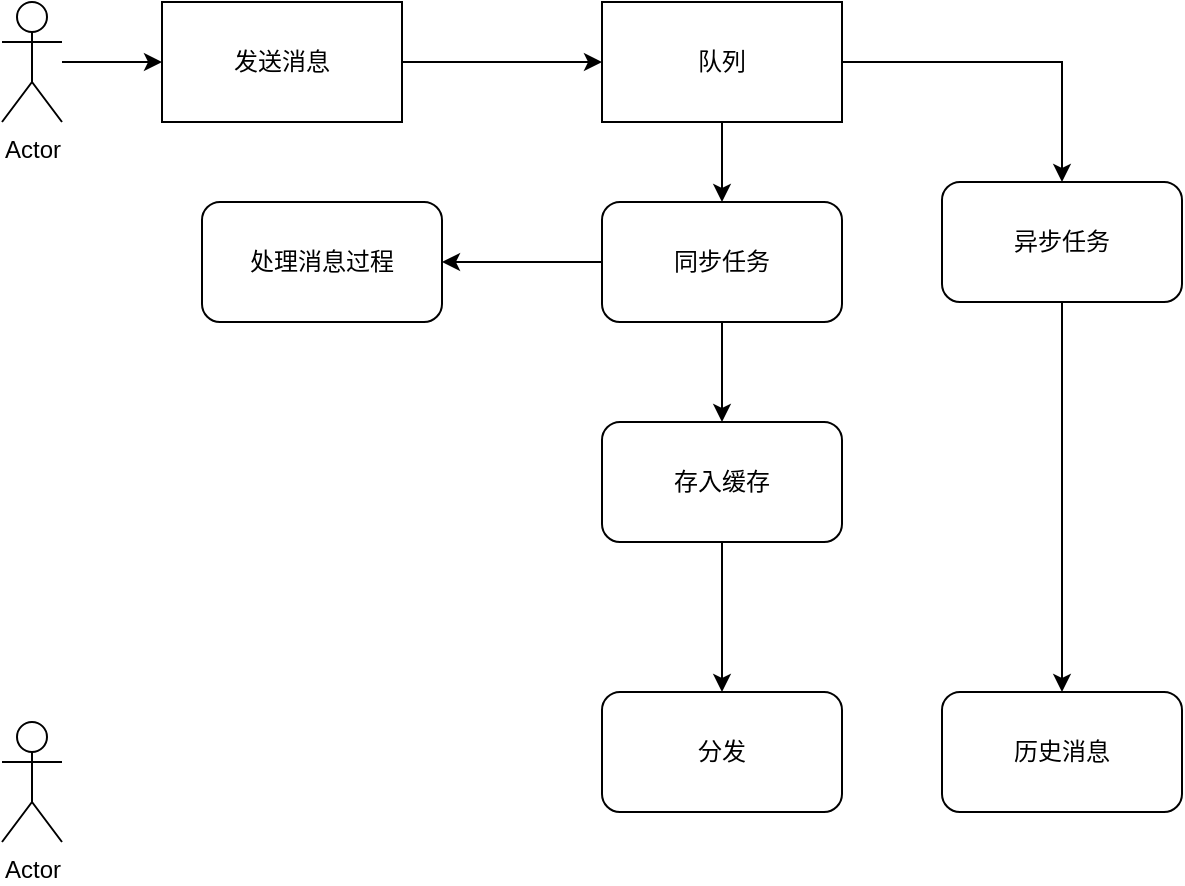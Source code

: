 <mxfile version="14.7.7" type="github" pages="2">
  <diagram id="AQ8A16Y2e5UGM0H-IAkx" name="Page-1">
    <mxGraphModel dx="782" dy="436" grid="1" gridSize="10" guides="1" tooltips="1" connect="1" arrows="1" fold="1" page="1" pageScale="1" pageWidth="827" pageHeight="1169" math="0" shadow="0">
      <root>
        <mxCell id="0" />
        <mxCell id="1" parent="0" />
        <mxCell id="01rf1_7VFEJ_MJrwa42o-5" style="edgeStyle=orthogonalEdgeStyle;rounded=0;orthogonalLoop=1;jettySize=auto;html=1;entryX=0;entryY=0.5;entryDx=0;entryDy=0;" parent="1" source="01rf1_7VFEJ_MJrwa42o-1" target="01rf1_7VFEJ_MJrwa42o-4" edge="1">
          <mxGeometry relative="1" as="geometry" />
        </mxCell>
        <mxCell id="01rf1_7VFEJ_MJrwa42o-1" value="发送消息" style="rounded=0;whiteSpace=wrap;html=1;" parent="1" vertex="1">
          <mxGeometry x="120" y="180" width="120" height="60" as="geometry" />
        </mxCell>
        <mxCell id="01rf1_7VFEJ_MJrwa42o-3" style="edgeStyle=orthogonalEdgeStyle;rounded=0;orthogonalLoop=1;jettySize=auto;html=1;" parent="1" source="01rf1_7VFEJ_MJrwa42o-2" target="01rf1_7VFEJ_MJrwa42o-1" edge="1">
          <mxGeometry relative="1" as="geometry" />
        </mxCell>
        <mxCell id="01rf1_7VFEJ_MJrwa42o-2" value="Actor" style="shape=umlActor;verticalLabelPosition=bottom;verticalAlign=top;html=1;outlineConnect=0;" parent="1" vertex="1">
          <mxGeometry x="40" y="180" width="30" height="60" as="geometry" />
        </mxCell>
        <mxCell id="01rf1_7VFEJ_MJrwa42o-8" style="edgeStyle=orthogonalEdgeStyle;rounded=0;orthogonalLoop=1;jettySize=auto;html=1;entryX=0.5;entryY=0;entryDx=0;entryDy=0;" parent="1" source="01rf1_7VFEJ_MJrwa42o-4" target="01rf1_7VFEJ_MJrwa42o-6" edge="1">
          <mxGeometry relative="1" as="geometry" />
        </mxCell>
        <mxCell id="01rf1_7VFEJ_MJrwa42o-10" style="edgeStyle=orthogonalEdgeStyle;rounded=0;orthogonalLoop=1;jettySize=auto;html=1;" parent="1" source="01rf1_7VFEJ_MJrwa42o-4" target="01rf1_7VFEJ_MJrwa42o-7" edge="1">
          <mxGeometry relative="1" as="geometry" />
        </mxCell>
        <mxCell id="01rf1_7VFEJ_MJrwa42o-4" value="队列" style="rounded=0;whiteSpace=wrap;html=1;" parent="1" vertex="1">
          <mxGeometry x="340" y="180" width="120" height="60" as="geometry" />
        </mxCell>
        <mxCell id="01rf1_7VFEJ_MJrwa42o-12" value="" style="edgeStyle=orthogonalEdgeStyle;rounded=0;orthogonalLoop=1;jettySize=auto;html=1;" parent="1" source="01rf1_7VFEJ_MJrwa42o-6" target="01rf1_7VFEJ_MJrwa42o-11" edge="1">
          <mxGeometry relative="1" as="geometry" />
        </mxCell>
        <mxCell id="01rf1_7VFEJ_MJrwa42o-14" value="" style="edgeStyle=orthogonalEdgeStyle;rounded=0;orthogonalLoop=1;jettySize=auto;html=1;" parent="1" source="01rf1_7VFEJ_MJrwa42o-6" target="01rf1_7VFEJ_MJrwa42o-13" edge="1">
          <mxGeometry relative="1" as="geometry" />
        </mxCell>
        <mxCell id="01rf1_7VFEJ_MJrwa42o-6" value="同步任务" style="rounded=1;whiteSpace=wrap;html=1;" parent="1" vertex="1">
          <mxGeometry x="340" y="280" width="120" height="60" as="geometry" />
        </mxCell>
        <mxCell id="01rf1_7VFEJ_MJrwa42o-19" value="" style="edgeStyle=orthogonalEdgeStyle;rounded=0;orthogonalLoop=1;jettySize=auto;html=1;" parent="1" source="01rf1_7VFEJ_MJrwa42o-7" target="01rf1_7VFEJ_MJrwa42o-18" edge="1">
          <mxGeometry relative="1" as="geometry" />
        </mxCell>
        <mxCell id="01rf1_7VFEJ_MJrwa42o-7" value="异步任务" style="rounded=1;whiteSpace=wrap;html=1;" parent="1" vertex="1">
          <mxGeometry x="510" y="270" width="120" height="60" as="geometry" />
        </mxCell>
        <mxCell id="01rf1_7VFEJ_MJrwa42o-11" value="处理消息过程" style="rounded=1;whiteSpace=wrap;html=1;" parent="1" vertex="1">
          <mxGeometry x="140" y="280" width="120" height="60" as="geometry" />
        </mxCell>
        <mxCell id="01rf1_7VFEJ_MJrwa42o-16" value="" style="edgeStyle=orthogonalEdgeStyle;rounded=0;orthogonalLoop=1;jettySize=auto;html=1;" parent="1" source="01rf1_7VFEJ_MJrwa42o-13" target="01rf1_7VFEJ_MJrwa42o-15" edge="1">
          <mxGeometry relative="1" as="geometry" />
        </mxCell>
        <mxCell id="01rf1_7VFEJ_MJrwa42o-13" value="存入缓存" style="rounded=1;whiteSpace=wrap;html=1;" parent="1" vertex="1">
          <mxGeometry x="340" y="390" width="120" height="60" as="geometry" />
        </mxCell>
        <mxCell id="01rf1_7VFEJ_MJrwa42o-15" value="分发" style="rounded=1;whiteSpace=wrap;html=1;" parent="1" vertex="1">
          <mxGeometry x="340" y="525" width="120" height="60" as="geometry" />
        </mxCell>
        <mxCell id="01rf1_7VFEJ_MJrwa42o-18" value="历史消息" style="rounded=1;whiteSpace=wrap;html=1;" parent="1" vertex="1">
          <mxGeometry x="510" y="525" width="120" height="60" as="geometry" />
        </mxCell>
        <mxCell id="01rf1_7VFEJ_MJrwa42o-20" value="Actor" style="shape=umlActor;verticalLabelPosition=bottom;verticalAlign=top;html=1;outlineConnect=0;" parent="1" vertex="1">
          <mxGeometry x="40" y="540" width="30" height="60" as="geometry" />
        </mxCell>
      </root>
    </mxGraphModel>
  </diagram>
  <diagram id="Bt1svqX4yx0DlNZv5XEb" name="Page-2">
    <mxGraphModel dx="782" dy="436" grid="1" gridSize="10" guides="1" tooltips="1" connect="1" arrows="1" fold="1" page="1" pageScale="1" pageWidth="827" pageHeight="1169" math="0" shadow="0">
      <root>
        <mxCell id="OCuIloqGwwmYhPphg-yr-0" />
        <mxCell id="OCuIloqGwwmYhPphg-yr-1" parent="OCuIloqGwwmYhPphg-yr-0" />
        <mxCell id="OCuIloqGwwmYhPphg-yr-8" style="edgeStyle=orthogonalEdgeStyle;rounded=0;orthogonalLoop=1;jettySize=auto;html=1;" edge="1" parent="OCuIloqGwwmYhPphg-yr-1" source="OCuIloqGwwmYhPphg-yr-2" target="OCuIloqGwwmYhPphg-yr-3">
          <mxGeometry relative="1" as="geometry" />
        </mxCell>
        <mxCell id="OCuIloqGwwmYhPphg-yr-2" value="Actor" style="shape=umlActor;verticalLabelPosition=bottom;verticalAlign=top;html=1;outlineConnect=0;" vertex="1" parent="OCuIloqGwwmYhPphg-yr-1">
          <mxGeometry x="40" y="180" width="30" height="60" as="geometry" />
        </mxCell>
        <mxCell id="OCuIloqGwwmYhPphg-yr-6" style="edgeStyle=orthogonalEdgeStyle;rounded=0;orthogonalLoop=1;jettySize=auto;html=1;" edge="1" parent="OCuIloqGwwmYhPphg-yr-1" source="OCuIloqGwwmYhPphg-yr-3" target="OCuIloqGwwmYhPphg-yr-4">
          <mxGeometry relative="1" as="geometry">
            <Array as="points">
              <mxPoint x="191" y="120" />
            </Array>
          </mxGeometry>
        </mxCell>
        <mxCell id="OCuIloqGwwmYhPphg-yr-7" style="edgeStyle=orthogonalEdgeStyle;rounded=0;orthogonalLoop=1;jettySize=auto;html=1;" edge="1" parent="OCuIloqGwwmYhPphg-yr-1" source="OCuIloqGwwmYhPphg-yr-3" target="OCuIloqGwwmYhPphg-yr-5">
          <mxGeometry relative="1" as="geometry">
            <mxPoint x="120" y="360" as="sourcePoint" />
          </mxGeometry>
        </mxCell>
        <mxCell id="OCuIloqGwwmYhPphg-yr-3" value="" style="verticalLabelPosition=bottom;html=1;verticalAlign=top;strokeWidth=1;align=center;outlineConnect=0;dashed=0;outlineConnect=0;shape=mxgraph.aws3d.elasticLoadBalancing;fillColor=#ECECEC;strokeColor=#5E5E5E;aspect=fixed;" vertex="1" parent="OCuIloqGwwmYhPphg-yr-1">
          <mxGeometry x="140" y="170.91" width="81.57" height="78.17" as="geometry" />
        </mxCell>
        <mxCell id="OCuIloqGwwmYhPphg-yr-10" style="edgeStyle=orthogonalEdgeStyle;rounded=0;orthogonalLoop=1;jettySize=auto;html=1;" edge="1" parent="OCuIloqGwwmYhPphg-yr-1" source="OCuIloqGwwmYhPphg-yr-4" target="OCuIloqGwwmYhPphg-yr-9">
          <mxGeometry relative="1" as="geometry" />
        </mxCell>
        <mxCell id="OCuIloqGwwmYhPphg-yr-4" value="" style="verticalLabelPosition=bottom;html=1;verticalAlign=top;strokeWidth=1;align=center;outlineConnect=0;dashed=0;outlineConnect=0;shape=mxgraph.aws3d.application_server;fillColor=#ECECEC;strokeColor=#5E5E5E;aspect=fixed;" vertex="1" parent="OCuIloqGwwmYhPphg-yr-1">
          <mxGeometry x="280" y="70.0" width="83" height="83.67" as="geometry" />
        </mxCell>
        <mxCell id="OCuIloqGwwmYhPphg-yr-11" style="edgeStyle=orthogonalEdgeStyle;rounded=0;orthogonalLoop=1;jettySize=auto;html=1;" edge="1" parent="OCuIloqGwwmYhPphg-yr-1" source="OCuIloqGwwmYhPphg-yr-5" target="OCuIloqGwwmYhPphg-yr-9">
          <mxGeometry relative="1" as="geometry" />
        </mxCell>
        <mxCell id="OCuIloqGwwmYhPphg-yr-5" value="" style="verticalLabelPosition=bottom;html=1;verticalAlign=top;strokeWidth=1;align=center;outlineConnect=0;dashed=0;outlineConnect=0;shape=mxgraph.aws3d.application_server;fillColor=#ECECEC;strokeColor=#5E5E5E;aspect=fixed;" vertex="1" parent="OCuIloqGwwmYhPphg-yr-1">
          <mxGeometry x="280" y="168.16" width="83" height="83.67" as="geometry" />
        </mxCell>
        <mxCell id="OCuIloqGwwmYhPphg-yr-13" style="edgeStyle=orthogonalEdgeStyle;rounded=0;orthogonalLoop=1;jettySize=auto;html=1;" edge="1" parent="OCuIloqGwwmYhPphg-yr-1" source="OCuIloqGwwmYhPphg-yr-9" target="OCuIloqGwwmYhPphg-yr-12">
          <mxGeometry relative="1" as="geometry" />
        </mxCell>
        <mxCell id="OCuIloqGwwmYhPphg-yr-25" style="edgeStyle=orthogonalEdgeStyle;rounded=0;orthogonalLoop=1;jettySize=auto;html=1;" edge="1" parent="OCuIloqGwwmYhPphg-yr-1" source="OCuIloqGwwmYhPphg-yr-9" target="OCuIloqGwwmYhPphg-yr-20">
          <mxGeometry relative="1" as="geometry">
            <Array as="points">
              <mxPoint x="400" y="467" />
              <mxPoint x="400" y="467" />
            </Array>
          </mxGeometry>
        </mxCell>
        <mxCell id="OCuIloqGwwmYhPphg-yr-28" style="edgeStyle=orthogonalEdgeStyle;rounded=0;orthogonalLoop=1;jettySize=auto;html=1;" edge="1" parent="OCuIloqGwwmYhPphg-yr-1" source="OCuIloqGwwmYhPphg-yr-9" target="OCuIloqGwwmYhPphg-yr-16">
          <mxGeometry relative="1" as="geometry">
            <Array as="points">
              <mxPoint x="515" y="420" />
              <mxPoint x="260" y="420" />
              <mxPoint x="260" y="327" />
            </Array>
          </mxGeometry>
        </mxCell>
        <mxCell id="OCuIloqGwwmYhPphg-yr-29" style="edgeStyle=orthogonalEdgeStyle;rounded=0;orthogonalLoop=1;jettySize=auto;html=1;" edge="1" parent="OCuIloqGwwmYhPphg-yr-1" source="OCuIloqGwwmYhPphg-yr-9" target="OCuIloqGwwmYhPphg-yr-19">
          <mxGeometry relative="1" as="geometry">
            <Array as="points">
              <mxPoint x="167" y="440" />
            </Array>
          </mxGeometry>
        </mxCell>
        <mxCell id="OCuIloqGwwmYhPphg-yr-9" value="nsq" style="verticalLabelPosition=bottom;html=1;verticalAlign=top;strokeWidth=1;align=center;outlineConnect=0;dashed=0;outlineConnect=0;shape=mxgraph.aws3d.sqs;fillColor=#ECECEC;strokeColor=#5E5E5E;aspect=fixed;" vertex="1" parent="OCuIloqGwwmYhPphg-yr-1">
          <mxGeometry x="480" y="426.63" width="69.19" height="80" as="geometry" />
        </mxCell>
        <mxCell id="OCuIloqGwwmYhPphg-yr-12" value="db" style="verticalLabelPosition=bottom;html=1;verticalAlign=top;strokeWidth=1;align=center;outlineConnect=0;dashed=0;outlineConnect=0;shape=mxgraph.aws3d.rds;fillColor=#ECECEC;strokeColor=#5E5E5E;aspect=fixed;" vertex="1" parent="OCuIloqGwwmYhPphg-yr-1">
          <mxGeometry x="640" y="426.63" width="73.98" height="80" as="geometry" />
        </mxCell>
        <mxCell id="OCuIloqGwwmYhPphg-yr-15" style="edgeStyle=orthogonalEdgeStyle;rounded=0;orthogonalLoop=1;jettySize=auto;html=1;" edge="1" parent="OCuIloqGwwmYhPphg-yr-1" source="OCuIloqGwwmYhPphg-yr-14" target="OCuIloqGwwmYhPphg-yr-5">
          <mxGeometry relative="1" as="geometry" />
        </mxCell>
        <mxCell id="OCuIloqGwwmYhPphg-yr-14" value="Redis" style="verticalLabelPosition=bottom;html=1;verticalAlign=top;strokeWidth=1;align=center;outlineConnect=0;dashed=0;outlineConnect=0;shape=mxgraph.aws3d.dynamoDb;fillColor=#ECECEC;strokeColor=#5E5E5E;aspect=fixed;" vertex="1" parent="OCuIloqGwwmYhPphg-yr-1">
          <mxGeometry x="285.75" y="297.27" width="71.5" height="82.73" as="geometry" />
        </mxCell>
        <mxCell id="OCuIloqGwwmYhPphg-yr-21" value="push" style="edgeStyle=orthogonalEdgeStyle;rounded=0;orthogonalLoop=1;jettySize=auto;html=1;" edge="1" parent="OCuIloqGwwmYhPphg-yr-1" source="OCuIloqGwwmYhPphg-yr-16" target="OCuIloqGwwmYhPphg-yr-2">
          <mxGeometry relative="1" as="geometry" />
        </mxCell>
        <mxCell id="OCuIloqGwwmYhPphg-yr-16" value="IM" style="verticalLabelPosition=bottom;html=1;verticalAlign=top;strokeWidth=1;align=center;outlineConnect=0;dashed=0;outlineConnect=0;shape=mxgraph.aws3d.application_server;fillColor=#ECECEC;strokeColor=#5E5E5E;aspect=fixed;" vertex="1" parent="OCuIloqGwwmYhPphg-yr-1">
          <mxGeometry x="150" y="310" width="33" height="33.27" as="geometry" />
        </mxCell>
        <mxCell id="OCuIloqGwwmYhPphg-yr-22" style="edgeStyle=orthogonalEdgeStyle;rounded=0;orthogonalLoop=1;jettySize=auto;html=1;" edge="1" parent="OCuIloqGwwmYhPphg-yr-1" source="OCuIloqGwwmYhPphg-yr-19" target="OCuIloqGwwmYhPphg-yr-2">
          <mxGeometry relative="1" as="geometry" />
        </mxCell>
        <mxCell id="OCuIloqGwwmYhPphg-yr-19" value="IM" style="verticalLabelPosition=bottom;html=1;verticalAlign=top;strokeWidth=1;align=center;outlineConnect=0;dashed=0;outlineConnect=0;shape=mxgraph.aws3d.application_server;fillColor=#ECECEC;strokeColor=#5E5E5E;aspect=fixed;" vertex="1" parent="OCuIloqGwwmYhPphg-yr-1">
          <mxGeometry x="150" y="380" width="33" height="33.27" as="geometry" />
        </mxCell>
        <mxCell id="OCuIloqGwwmYhPphg-yr-23" style="edgeStyle=orthogonalEdgeStyle;rounded=0;orthogonalLoop=1;jettySize=auto;html=1;" edge="1" parent="OCuIloqGwwmYhPphg-yr-1" source="OCuIloqGwwmYhPphg-yr-20" target="OCuIloqGwwmYhPphg-yr-2">
          <mxGeometry relative="1" as="geometry" />
        </mxCell>
        <mxCell id="OCuIloqGwwmYhPphg-yr-20" value="IM" style="verticalLabelPosition=bottom;html=1;verticalAlign=top;strokeWidth=1;align=center;outlineConnect=0;dashed=0;outlineConnect=0;shape=mxgraph.aws3d.application_server;fillColor=#ECECEC;strokeColor=#5E5E5E;aspect=fixed;" vertex="1" parent="OCuIloqGwwmYhPphg-yr-1">
          <mxGeometry x="150" y="450" width="33" height="33.27" as="geometry" />
        </mxCell>
      </root>
    </mxGraphModel>
  </diagram>
</mxfile>
